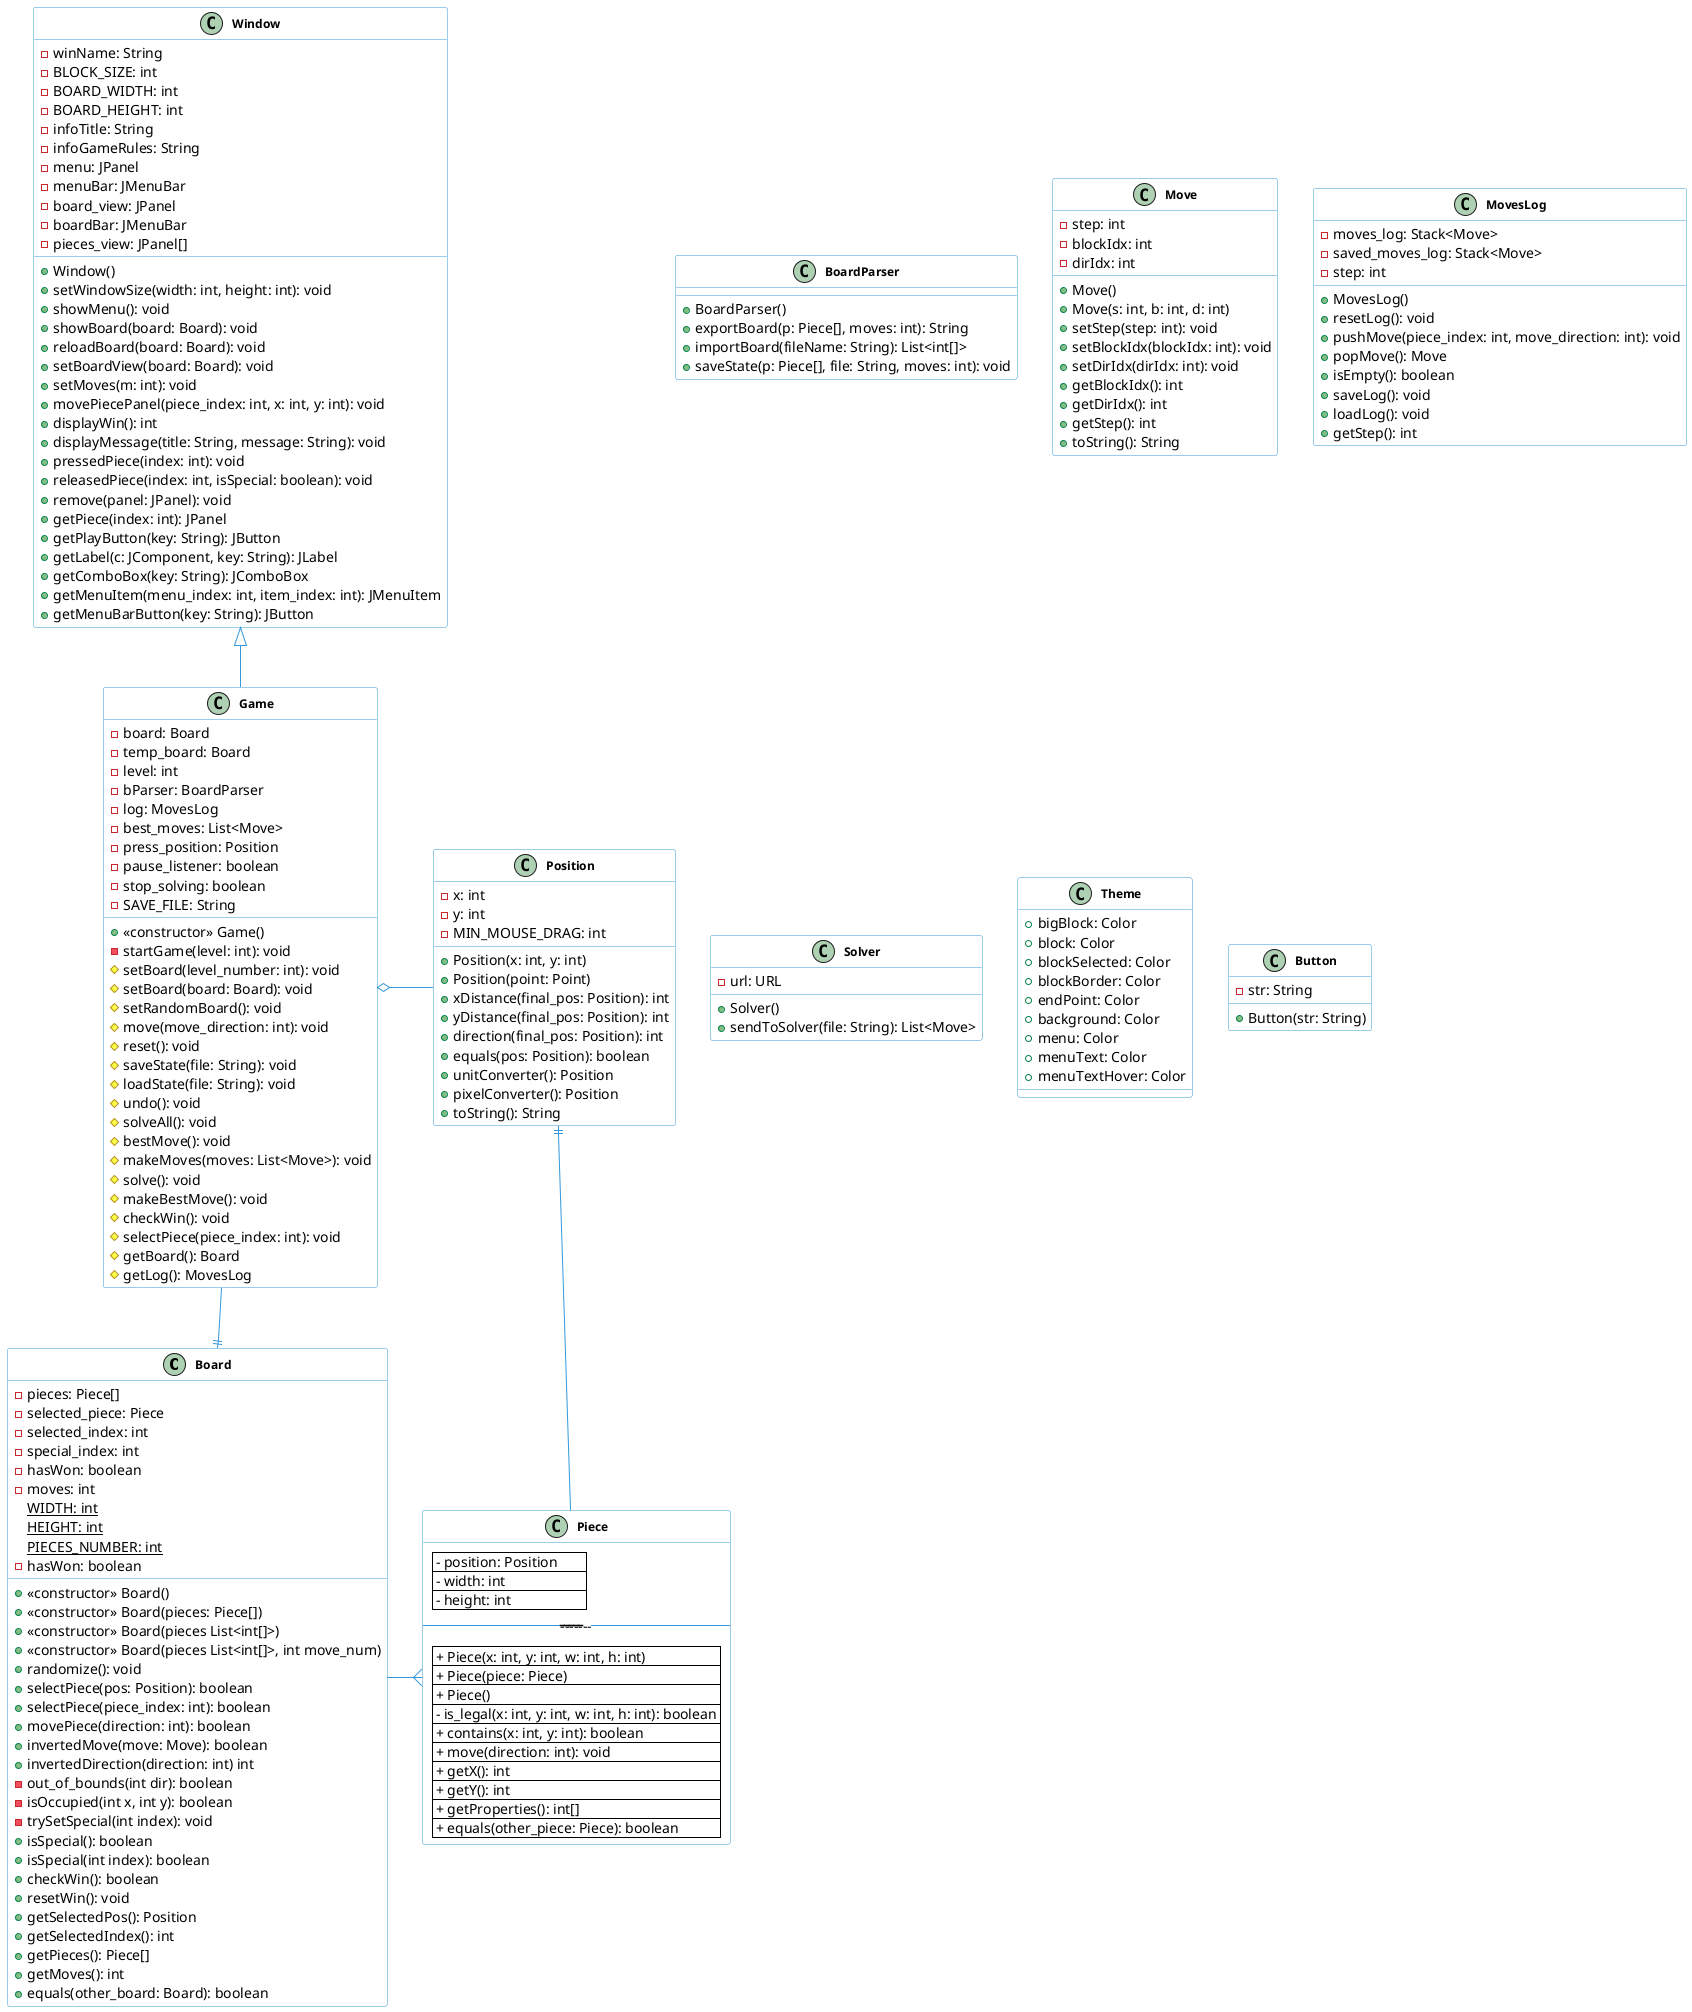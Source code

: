 @startuml

skinparam class {
  BackgroundColor Transparent
  BorderColor #3498DB
  ArrowColor #3498DB
  FontSize 12
  FontStyle Bold
}

class Board {
  - pieces: Piece[]
  - selected_piece: Piece
  - selected_index: int
  - special_index: int
  - hasWon: boolean
  - moves: int
  {static} WIDTH: int 
  {static} HEIGHT: int
  {static} PIECES_NUMBER: int
  + <<constructor>> Board()
  + <<constructor>> Board(pieces: Piece[])
  + <<constructor>> Board(pieces List<int[]>)
  + <<constructor>> Board(pieces List<int[]>, int move_num)
  + randomize(): void
  + selectPiece(pos: Position): boolean
  + selectPiece(piece_index: int): boolean
  + movePiece(direction: int): boolean
  + invertedMove(move: Move): boolean 
  + invertedDirection(direction: int) int
  - out_of_bounds(int dir): boolean
  - isOccupied(int x, int y): boolean 
  - trySetSpecial(int index): void
  + isSpecial(): boolean
  + isSpecial(int index): boolean
  - hasWon: boolean
  + checkWin(): boolean
  + resetWin(): void
  + getSelectedPos(): Position
  + getSelectedIndex(): int
  + getPieces(): Piece[]
  + getMoves(): int  
  + equals(other_board: Board): boolean 
}

class BoardParser {
  + BoardParser() 
  + exportBoard(p: Piece[], moves: int): String
  + importBoard(fileName: String): List<int[]>
  + saveState(p: Piece[], file: String, moves: int): void
}

class Game {
  - board: Board                     
  - temp_board: Board                
  - level: int                       
  - bParser: BoardParser             
  - log: MovesLog                    
  - best_moves: List<Move>           
  - press_position: Position         
  - pause_listener: boolean          
  - stop_solving: boolean            
  - SAVE_FILE: String                
  
  + <<constructor>> Game()                           
  - startGame(level: int): void      
  # setBoard(level_number: int): void
  # setBoard(board: Board): void     
  # setRandomBoard(): void           
  # move(move_direction: int): void  
  # reset(): void                    
  # saveState(file: String): void    
  # loadState(file: String): void    
  # undo(): void                     
  # solveAll(): void                 
  # bestMove(): void                 
  # makeMoves(moves: List<Move>): void
  # solve(): void                    
  # makeBestMove(): void             
  # checkWin(): void                 
  # selectPiece(piece_index: int): void
  # getBoard(): Board                
  # getLog(): MovesLog               
}

class Piece {
| - position: Position        |
| - width: int                |
| - height: int               |
-------------------------------
| + Piece(x: int, y: int, w: int, h: int) |
| + Piece(piece: Piece)       |
| + Piece()                   |
| - is_legal(x: int, y: int, w: int, h: int): boolean |
| + contains(x: int, y: int): boolean |
| + move(direction: int): void |
| + getX(): int               |
| + getY(): int               |
| + getProperties(): int[]     |
| + equals(other_piece: Piece): boolean |
}

class Move {
   - step: int                 
   - blockIdx: int             
   - dirIdx: int               

   + Move()                    
   + Move(s: int, b: int, d: int) 
   + setStep(step: int): void  
   + setBlockIdx(blockIdx: int): void 
   + setDirIdx(dirIdx: int): void 
   + getBlockIdx(): int        
   + getDirIdx(): int          
   + getStep(): int            
   + toString(): String    
}

class MovesLog {
   - moves_log: Stack<Move> 
   - saved_moves_log: Stack<Move>
   - step: int                
   + MovesLog()                
   + resetLog(): void          
   + pushMove(piece_index: int, move_direction: int): void 
   + popMove(): Move           
   + isEmpty(): boolean        
   + saveLog(): void           
   + loadLog(): void           
   + getStep(): int            
}

class Position {
  - x: int                    
  - y: int                    
  - MIN_MOUSE_DRAG: int       
  + Position(x: int, y: int)  
  + Position(point: Point)    
  + xDistance(final_pos: Position): int 
  + yDistance(final_pos: Position): int 
  + direction(final_pos: Position): int 
  + equals(pos: Position): boolean
  + unitConverter(): Position 
  + pixelConverter(): Position 
  + toString(): String
}

class Solver {
  - url: URL                     
  + Solver()                      
  + sendToSolver(file: String): List<Move>
}

class Theme {
  + bigBlock: Color                  
  + block: Color                     
  + blockSelected: Color             
  + blockBorder: Color               
  + endPoint: Color                  
  + background: Color                
  + menu: Color                      
  + menuText: Color                  
  + menuTextHover: Color     
}

class Button {
  - str: String            
  + Button(str: String)    
}

class Window {
  - winName: String        
  - BLOCK_SIZE: int        
  - BOARD_WIDTH: int       
  - BOARD_HEIGHT: int      
  - infoTitle: String      
  - infoGameRules: String  
  - menu: JPanel           
  - menuBar: JMenuBar      
  - board_view: JPanel     
  - boardBar: JMenuBar     
  - pieces_view: JPanel[]  
 
  + Window()               
  + setWindowSize(width: int, height: int): void 
  + showMenu(): void       
  + showBoard(board: Board): void 
  + reloadBoard(board: Board): void 
  + setBoardView(board: Board): void 
  + setMoves(m: int): void 
  + movePiecePanel(piece_index: int, x: int, y: int): void 
  + displayWin(): int      
  + displayMessage(title: String, message: String): void 
  + pressedPiece(index: int): void 
  + releasedPiece(index: int, isSpecial: boolean): void 
  + remove(panel: JPanel): void 
  + getPiece(index: int): JPanel 
  + getPlayButton(key: String): JButton 
  + getLabel(c: JComponent, key: String): JLabel 
  + getComboBox(key: String): JComboBox 
  + getMenuItem(menu_index: int, item_index: int): JMenuItem 
  + getMenuBarButton(key: String): JButton 
}

Game -up-|> Window
Game o-right- Position
Game -down-|| Board
Board -right-{ Piece
Piece -up-|| Position


@enduml

